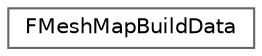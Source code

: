 digraph "Graphical Class Hierarchy"
{
 // INTERACTIVE_SVG=YES
 // LATEX_PDF_SIZE
  bgcolor="transparent";
  edge [fontname=Helvetica,fontsize=10,labelfontname=Helvetica,labelfontsize=10];
  node [fontname=Helvetica,fontsize=10,shape=box,height=0.2,width=0.4];
  rankdir="LR";
  Node0 [id="Node000000",label="FMeshMapBuildData",height=0.2,width=0.4,color="grey40", fillcolor="white", style="filled",URL="$d5/d3f/classFMeshMapBuildData.html",tooltip=" "];
}
